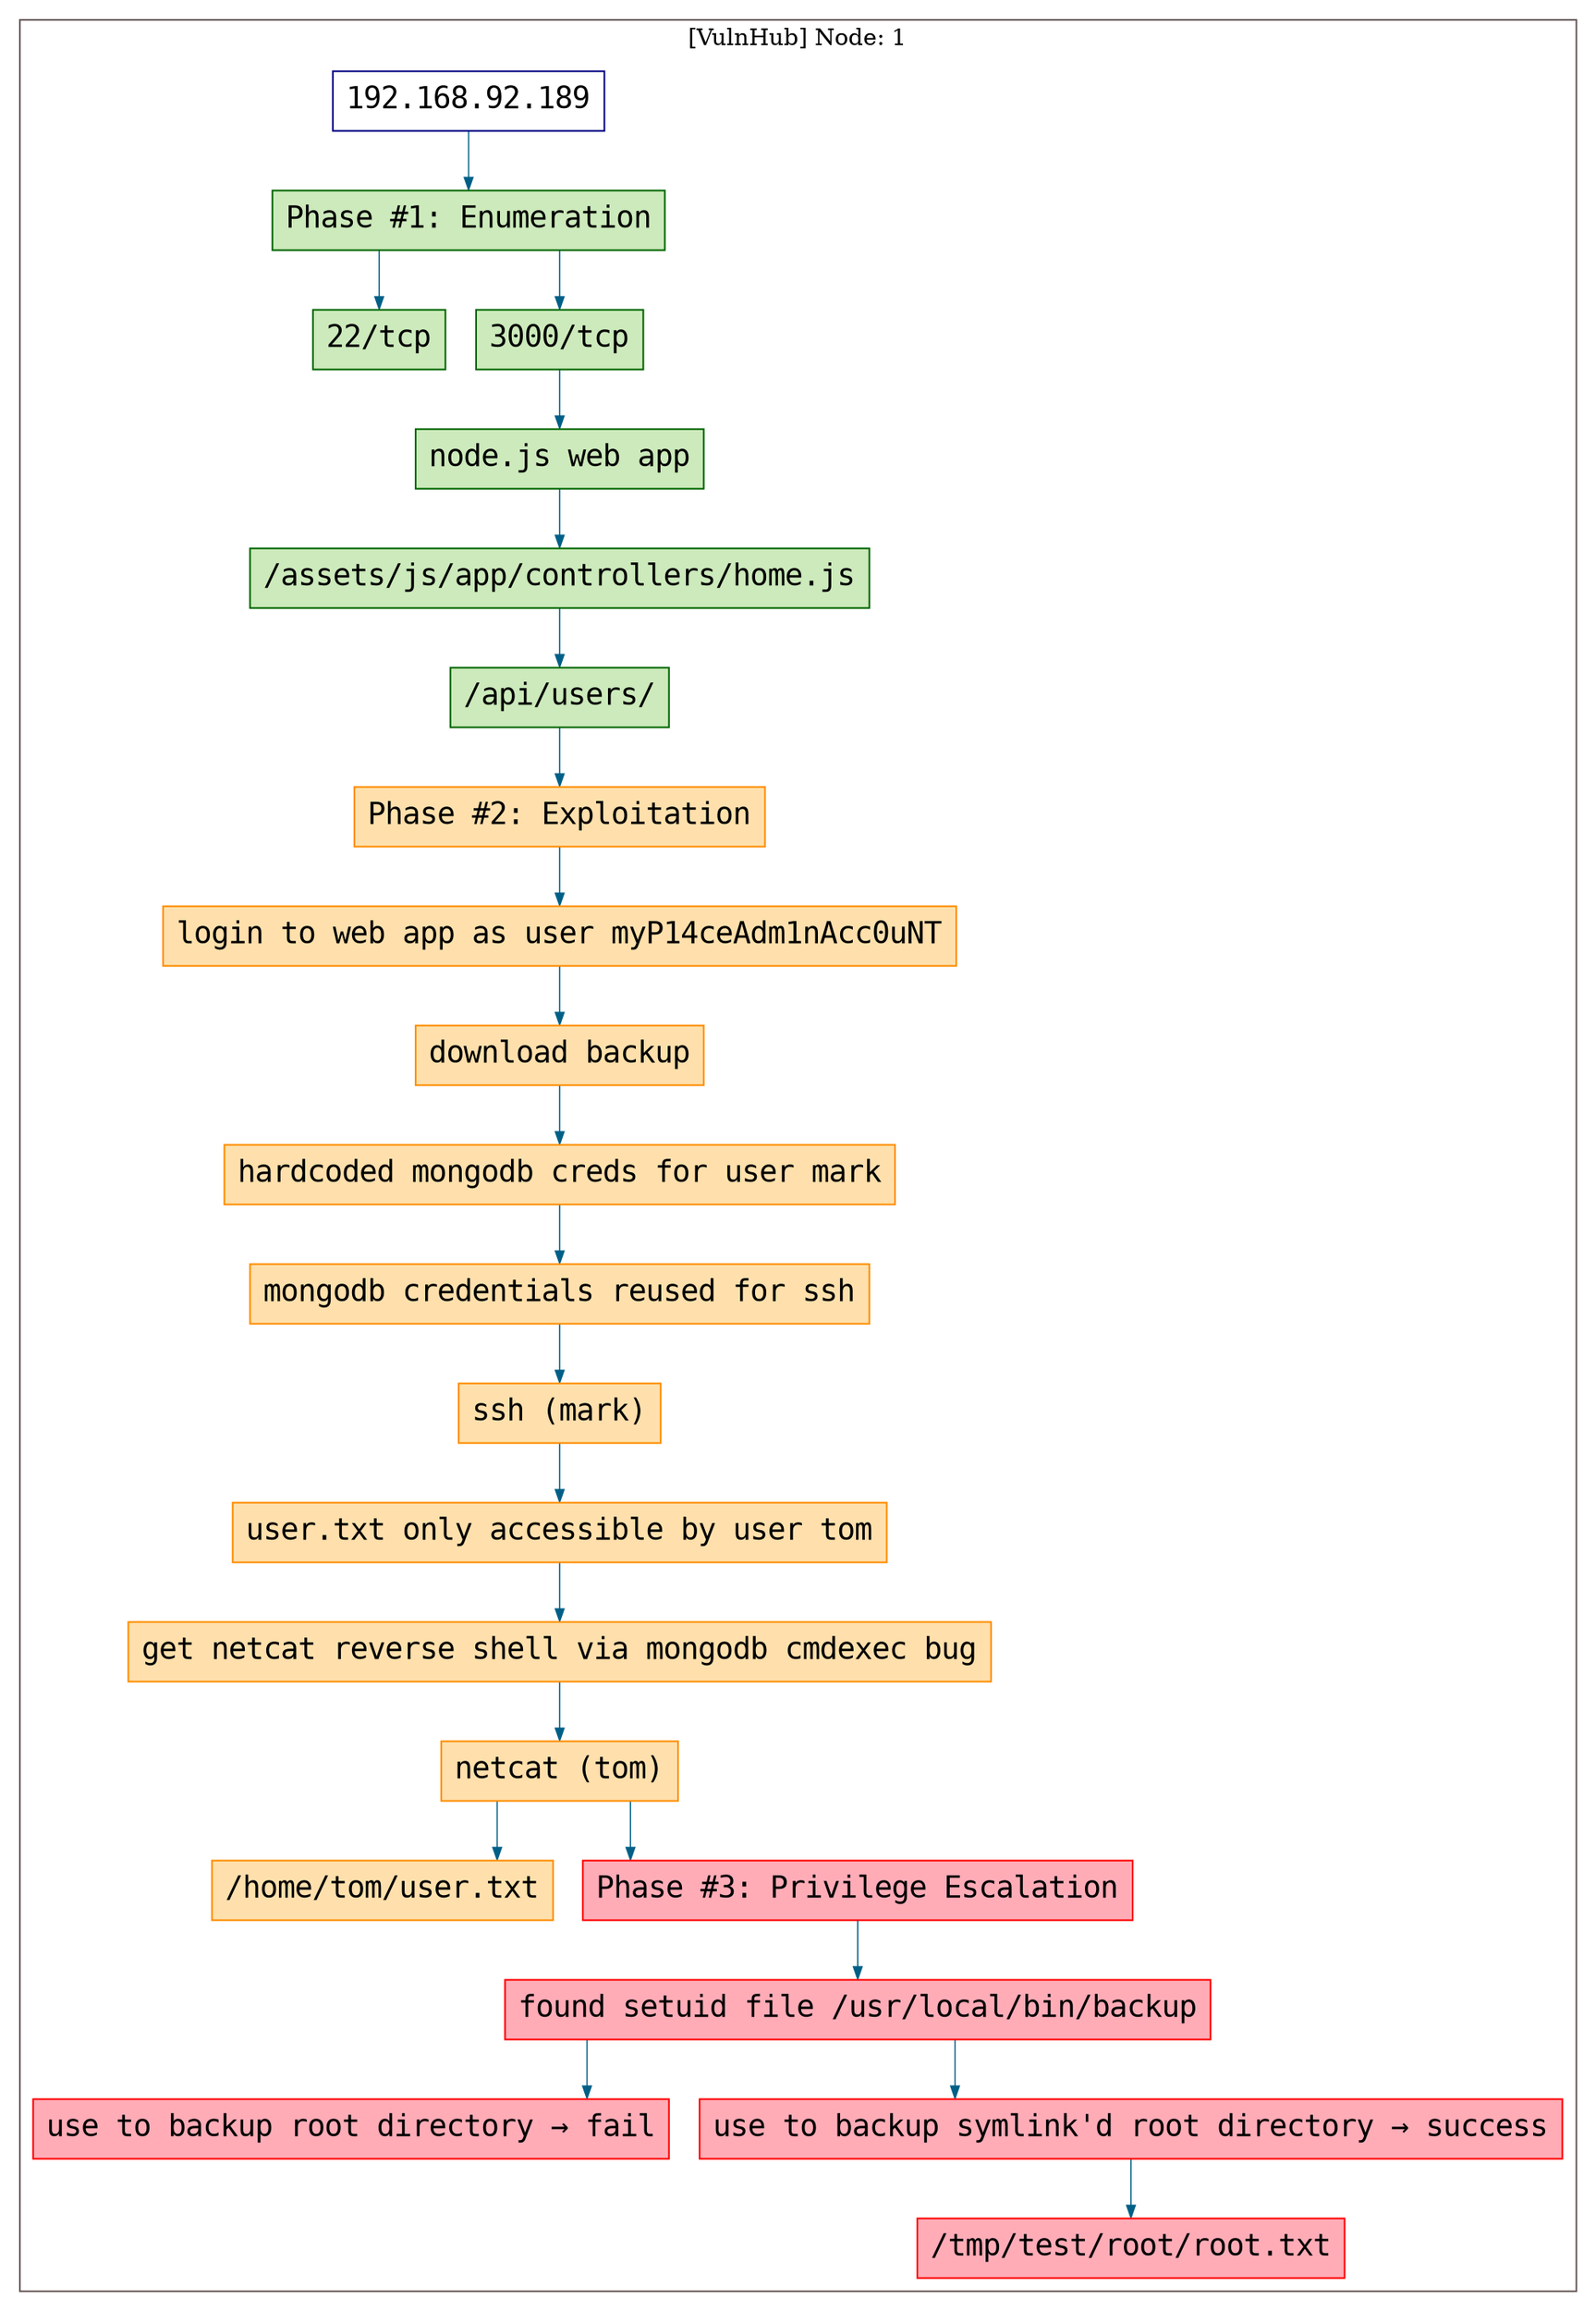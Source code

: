 digraph G {
  #rankdir=LR;
  nodesdictep=1.0; splines="ortho"; K=0.6; overlap=scale; fixedsize=true; resolution=72; bgcolor="#ffffff"; outputorder="edgesfirst";
  node [fontname="courier" fontsize=18 shape=box width=0.25 fillcolor="white" style="filled,solid"];
  edge [style=solid color="#005f87" penwidth=0.75 arrowsize=0.75];

  0[label="192.168.92.189" color="navyblue" fillcolor="#ffffff" tooltip="[VulnHub] Node: 1"];
  10[label="hardcoded mongodb creds for user mark" color="darkorange" fillcolor="#ffe0ac" tooltip="Phase #2:Exploitation"];
  11[label="mongodb credentials reused for ssh" color="darkorange" fillcolor="#ffe0ac" tooltip="Phase #2:Exploitation"];
  12[label="ssh (mark)" color="darkorange" fillcolor="#ffe0ac" tooltip="Phase #2:Exploitation"];
  13[label="user.txt only accessible by user tom" color="darkorange" fillcolor="#ffe0ac" tooltip="Phase #2:Exploitation"];
  14[label="get netcat reverse shell via mongodb cmdexec bug" color="darkorange" fillcolor="#ffe0ac" tooltip="Phase #2:Exploitation"];
  15[label="netcat (tom)" color="darkorange" fillcolor="#ffe0ac" tooltip="Phase #2:Exploitation"];
  16[label="/home/tom/user.txt" color="darkorange" fillcolor="#ffe0ac" tooltip="Phase #2:Exploitation"];
  17[label="Phase #3: Privilege Escalation" color="red" fillcolor="#ffacb7" tooltip="Phase #3:Privilege Escalation"];
  18[label="found setuid file /usr/local/bin/backup" color="red" fillcolor="#ffacb7" tooltip="Phase #3:Privilege Escalation"];
  19[label="use to backup root directory → fail" color="red" fillcolor="#ffacb7" tooltip="Phase #3:Privilege Escalation"];
  1[label="Phase #1: Enumeration" color="darkgreen" fillcolor="#cceabb" tooltip="Phase #1:Enumeration"];
  20[label="use to backup symlink'd root directory → success" color="red" fillcolor="#ffacb7" tooltip="Phase #3:Privilege Escalation"];
  21[label="/tmp/test/root/root.txt" color="red" fillcolor="#ffacb7" tooltip="Phase #3:Privilege Escalation"];
  2[label="22/tcp" color="darkgreen" fillcolor="#cceabb" tooltip="Phase #1:Enumeration"];
  3[label="3000/tcp" color="darkgreen" fillcolor="#cceabb" tooltip="Phase #1:Enumeration"];
  4[label="node.js web app" color="darkgreen" fillcolor="#cceabb" tooltip="Phase #1:Enumeration"];
  5[label="/assets/js/app/controllers/home.js" color="darkgreen" fillcolor="#cceabb" tooltip="Phase #1:Enumeration"];
  6[label="/api/users/" color="darkgreen" fillcolor="#cceabb" tooltip="Phase #1:Enumeration"];
  7[label="Phase #2: Exploitation" color="darkorange" fillcolor="#ffe0ac" tooltip="Phase #2:Exploitation"];
  8[label="login to web app as user myP14ceAdm1nAcc0uNT" color="darkorange" fillcolor="#ffe0ac" tooltip="Phase #2:Exploitation"];
  9[label="download backup" color="darkorange" fillcolor="#ffe0ac" tooltip="Phase #2:Exploitation"];

  subgraph cluster_0 {
    node [style="filled,solid"];
    label = "[VulnHub] Node: 1";
    color = "#665957";
    0 -> 1 [color="#005f87"];
    1 -> 2 [color="#005f87"];
    1 -> 3 [color="#005f87"];
    10 -> 11 [color="#005f87"];
    11 -> 12 [color="#005f87"];
    12 -> 13 [color="#005f87"];
    13 -> 14 [color="#005f87"];
    14 -> 15 [color="#005f87"];
    15 -> 16 [color="#005f87"];
    15 -> 17 [color="#005f87"];
    17 -> 18 [color="#005f87"];
    18 -> 19 [color="#005f87"];
    18 -> 20 [color="#005f87"];
    20 -> 21 [color="#005f87"];
    3 -> 4 [color="#005f87"];
    4 -> 5 [color="#005f87"];
    5 -> 6 [color="#005f87"];
    6 -> 7 [color="#005f87"];
    7 -> 8 [color="#005f87"];
    8 -> 9 [color="#005f87"];
    9 -> 10 [color="#005f87"];
  }
}
